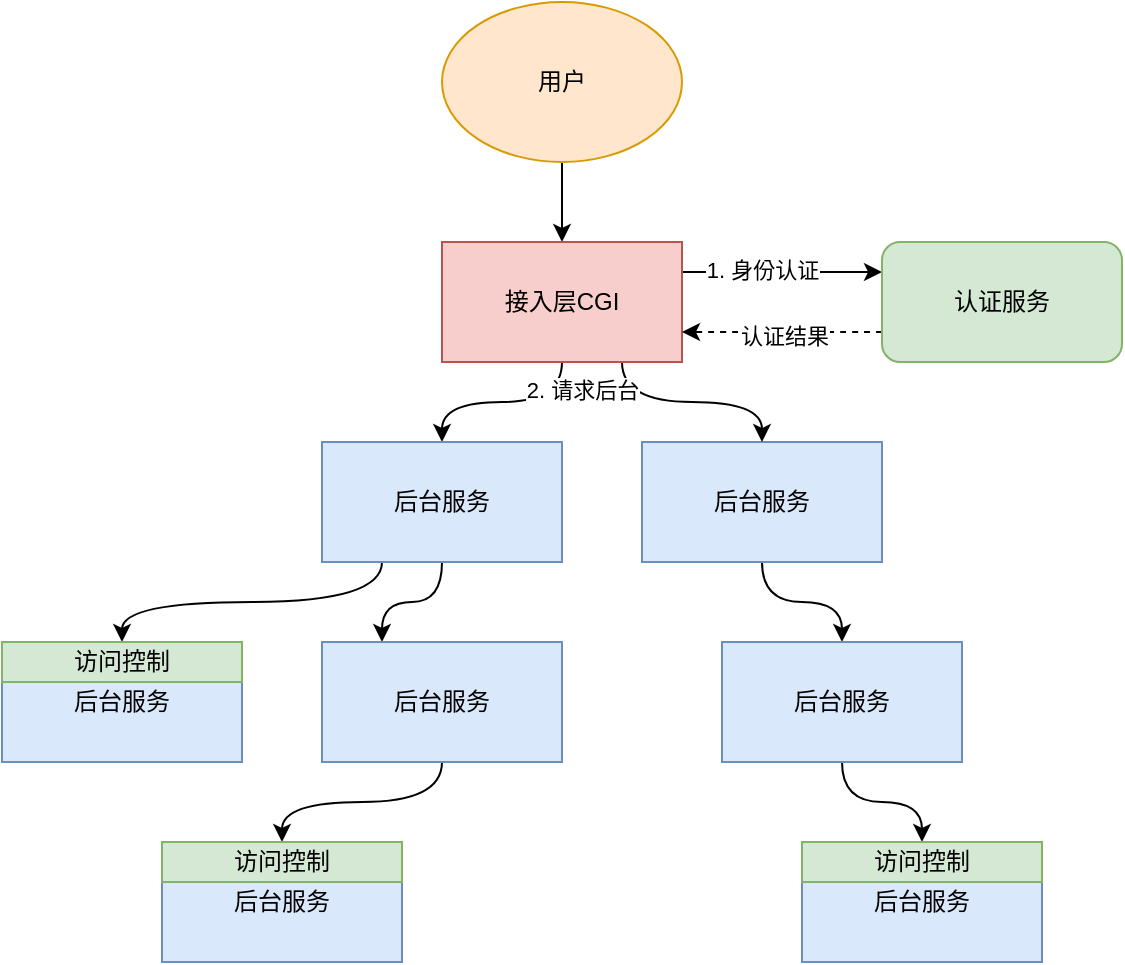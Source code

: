 <mxfile version="14.2.4" type="embed" pages="5">
    <diagram id="t2l9ivrVy0Sge82qfB8s" name="树状散开">
        <mxGraphModel dx="790" dy="357" grid="1" gridSize="10" guides="1" tooltips="1" connect="1" arrows="1" fold="1" page="1" pageScale="1" pageWidth="827" pageHeight="1169" math="0" shadow="0">
            <root>
                <mxCell id="0"/>
                <mxCell id="1" parent="0"/>
                <mxCell id="32" style="edgeStyle=orthogonalEdgeStyle;curved=1;rounded=0;orthogonalLoop=1;jettySize=auto;html=1;exitX=0.5;exitY=1;exitDx=0;exitDy=0;entryX=0.5;entryY=0;entryDx=0;entryDy=0;" parent="1" source="50" target="37" edge="1">
                    <mxGeometry relative="1" as="geometry"/>
                </mxCell>
                <mxCell id="33" style="edgeStyle=orthogonalEdgeStyle;rounded=0;orthogonalLoop=1;jettySize=auto;html=1;exitX=0.5;exitY=1;exitDx=0;exitDy=0;entryX=0.5;entryY=0;entryDx=0;entryDy=0;curved=1;" parent="1" source="34" target="50" edge="1">
                    <mxGeometry relative="1" as="geometry"/>
                </mxCell>
                <mxCell id="34" value="用户" style="ellipse;whiteSpace=wrap;html=1;fillColor=#ffe6cc;strokeColor=#d79b00;" parent="1" vertex="1">
                    <mxGeometry x="340" y="520" width="120" height="80" as="geometry"/>
                </mxCell>
                <mxCell id="35" style="edgeStyle=orthogonalEdgeStyle;curved=1;rounded=0;orthogonalLoop=1;jettySize=auto;html=1;exitX=0.25;exitY=1;exitDx=0;exitDy=0;entryX=0.5;entryY=0;entryDx=0;entryDy=0;" parent="1" source="37" target="49" edge="1">
                    <mxGeometry relative="1" as="geometry"/>
                </mxCell>
                <mxCell id="36" style="edgeStyle=orthogonalEdgeStyle;curved=1;rounded=0;orthogonalLoop=1;jettySize=auto;html=1;exitX=0.5;exitY=1;exitDx=0;exitDy=0;entryX=0.25;entryY=0;entryDx=0;entryDy=0;" parent="1" source="37" target="44" edge="1">
                    <mxGeometry relative="1" as="geometry"/>
                </mxCell>
                <mxCell id="37" value="后台服务" style="rounded=0;whiteSpace=wrap;html=1;fillColor=#dae8fc;strokeColor=#6c8ebf;" parent="1" vertex="1">
                    <mxGeometry x="280" y="740" width="120" height="60" as="geometry"/>
                </mxCell>
                <mxCell id="52" style="edgeStyle=orthogonalEdgeStyle;curved=1;rounded=0;orthogonalLoop=1;jettySize=auto;html=1;exitX=0.5;exitY=1;exitDx=0;exitDy=0;entryX=0.5;entryY=0;entryDx=0;entryDy=0;" parent="1" source="38" target="40" edge="1">
                    <mxGeometry relative="1" as="geometry"/>
                </mxCell>
                <mxCell id="38" value="后台服务" style="rounded=0;whiteSpace=wrap;html=1;fillColor=#dae8fc;strokeColor=#6c8ebf;" parent="1" vertex="1">
                    <mxGeometry x="440" y="740" width="120" height="60" as="geometry"/>
                </mxCell>
                <mxCell id="39" style="edgeStyle=orthogonalEdgeStyle;curved=1;rounded=0;orthogonalLoop=1;jettySize=auto;html=1;exitX=0.5;exitY=1;exitDx=0;exitDy=0;entryX=0.5;entryY=0;entryDx=0;entryDy=0;" parent="1" source="40" target="47" edge="1">
                    <mxGeometry relative="1" as="geometry"/>
                </mxCell>
                <mxCell id="40" value="后台服务" style="rounded=0;whiteSpace=wrap;html=1;fillColor=#dae8fc;strokeColor=#6c8ebf;" parent="1" vertex="1">
                    <mxGeometry x="480" y="840" width="120" height="60" as="geometry"/>
                </mxCell>
                <mxCell id="42" style="edgeStyle=orthogonalEdgeStyle;curved=1;rounded=0;orthogonalLoop=1;jettySize=auto;html=1;exitX=0.5;exitY=1;exitDx=0;exitDy=0;entryX=0.5;entryY=0;entryDx=0;entryDy=0;" parent="1" source="44" target="45" edge="1">
                    <mxGeometry relative="1" as="geometry"/>
                </mxCell>
                <mxCell id="44" value="后台服务" style="rounded=0;whiteSpace=wrap;html=1;fillColor=#dae8fc;strokeColor=#6c8ebf;" parent="1" vertex="1">
                    <mxGeometry x="280" y="840" width="120" height="60" as="geometry"/>
                </mxCell>
                <mxCell id="45" value="后台服务" style="rounded=0;whiteSpace=wrap;html=1;fillColor=#dae8fc;strokeColor=#6c8ebf;" parent="1" vertex="1">
                    <mxGeometry x="200" y="940" width="120" height="60" as="geometry"/>
                </mxCell>
                <mxCell id="47" value="后台服务" style="rounded=0;whiteSpace=wrap;html=1;fillColor=#dae8fc;strokeColor=#6c8ebf;" parent="1" vertex="1">
                    <mxGeometry x="520" y="940" width="120" height="60" as="geometry"/>
                </mxCell>
                <mxCell id="49" value="后台服务" style="rounded=0;whiteSpace=wrap;html=1;fillColor=#dae8fc;strokeColor=#6c8ebf;" parent="1" vertex="1">
                    <mxGeometry x="120" y="840" width="120" height="60" as="geometry"/>
                </mxCell>
                <mxCell id="51" style="edgeStyle=orthogonalEdgeStyle;rounded=0;orthogonalLoop=1;jettySize=auto;html=1;exitX=0.75;exitY=1;exitDx=0;exitDy=0;entryX=0.5;entryY=0;entryDx=0;entryDy=0;curved=1;" parent="1" source="50" target="38" edge="1">
                    <mxGeometry relative="1" as="geometry"/>
                </mxCell>
                <mxCell id="58" value="2. 请求后台" style="edgeLabel;html=1;align=center;verticalAlign=middle;resizable=0;points=[];" parent="51" vertex="1" connectable="0">
                    <mxGeometry x="-0.744" y="5" relative="1" as="geometry">
                        <mxPoint x="-25" as="offset"/>
                    </mxGeometry>
                </mxCell>
                <mxCell id="54" style="edgeStyle=orthogonalEdgeStyle;curved=1;rounded=0;orthogonalLoop=1;jettySize=auto;html=1;exitX=1;exitY=0.25;exitDx=0;exitDy=0;entryX=0;entryY=0.25;entryDx=0;entryDy=0;" parent="1" source="50" target="53" edge="1">
                    <mxGeometry relative="1" as="geometry"/>
                </mxCell>
                <mxCell id="56" value="1. 身份认证" style="edgeLabel;html=1;align=center;verticalAlign=middle;resizable=0;points=[];" parent="54" vertex="1" connectable="0">
                    <mxGeometry x="-0.406" y="1" relative="1" as="geometry">
                        <mxPoint x="10" as="offset"/>
                    </mxGeometry>
                </mxCell>
                <mxCell id="50" value="接入层CGI" style="rounded=0;whiteSpace=wrap;html=1;fillColor=#f8cecc;strokeColor=#b85450;" parent="1" vertex="1">
                    <mxGeometry x="340" y="640" width="120" height="60" as="geometry"/>
                </mxCell>
                <mxCell id="55" style="edgeStyle=orthogonalEdgeStyle;curved=1;rounded=0;orthogonalLoop=1;jettySize=auto;html=1;exitX=0;exitY=0.75;exitDx=0;exitDy=0;entryX=1;entryY=0.75;entryDx=0;entryDy=0;dashed=1;" parent="1" source="53" target="50" edge="1">
                    <mxGeometry relative="1" as="geometry"/>
                </mxCell>
                <mxCell id="62" value="认证结果" style="edgeLabel;html=1;align=center;verticalAlign=middle;resizable=0;points=[];" parent="55" vertex="1" connectable="0">
                    <mxGeometry x="-0.071" y="2" relative="1" as="geometry">
                        <mxPoint x="-2.86" as="offset"/>
                    </mxGeometry>
                </mxCell>
                <mxCell id="53" value="认证服务" style="rounded=1;whiteSpace=wrap;html=1;fillColor=#d5e8d4;strokeColor=#82b366;" parent="1" vertex="1">
                    <mxGeometry x="560" y="640" width="120" height="60" as="geometry"/>
                </mxCell>
                <mxCell id="63" value="访问控制" style="rounded=0;whiteSpace=wrap;html=1;align=center;fillColor=#d5e8d4;strokeColor=#82b366;" parent="1" vertex="1">
                    <mxGeometry x="120" y="840" width="120" height="20" as="geometry"/>
                </mxCell>
                <mxCell id="66" value="访问控制" style="rounded=0;whiteSpace=wrap;html=1;align=center;fillColor=#d5e8d4;strokeColor=#82b366;" parent="1" vertex="1">
                    <mxGeometry x="200" y="940" width="120" height="20" as="geometry"/>
                </mxCell>
                <mxCell id="67" value="访问控制" style="rounded=0;whiteSpace=wrap;html=1;align=center;fillColor=#d5e8d4;strokeColor=#82b366;" parent="1" vertex="1">
                    <mxGeometry x="520" y="940" width="120" height="20" as="geometry"/>
                </mxCell>
            </root>
        </mxGraphModel>
    </diagram>
    <diagram id="HST9kiqxpkBz5hI9HWE9" name="层层传递">
        <mxGraphModel dx="483" dy="357" grid="1" gridSize="10" guides="1" tooltips="1" connect="1" arrows="1" fold="1" page="1" pageScale="1" pageWidth="827" pageHeight="1169" math="0" shadow="0">
            <root>
                <mxCell id="cPwWHmM8qkRHBvmluJ3e-0"/>
                <mxCell id="cPwWHmM8qkRHBvmluJ3e-1" parent="cPwWHmM8qkRHBvmluJ3e-0"/>
                <mxCell id="J4YeNeJ_UbZllBa-aAjY-0" style="edgeStyle=orthogonalEdgeStyle;curved=1;rounded=0;orthogonalLoop=1;jettySize=auto;html=1;exitX=0.5;exitY=1;exitDx=0;exitDy=0;entryX=0.5;entryY=0;entryDx=0;entryDy=0;" parent="cPwWHmM8qkRHBvmluJ3e-1" source="J4YeNeJ_UbZllBa-aAjY-19" target="J4YeNeJ_UbZllBa-aAjY-5" edge="1">
                    <mxGeometry relative="1" as="geometry"/>
                </mxCell>
                <mxCell id="J4YeNeJ_UbZllBa-aAjY-1" style="edgeStyle=orthogonalEdgeStyle;rounded=0;orthogonalLoop=1;jettySize=auto;html=1;exitX=0.5;exitY=1;exitDx=0;exitDy=0;entryX=0.5;entryY=0;entryDx=0;entryDy=0;curved=1;" parent="cPwWHmM8qkRHBvmluJ3e-1" source="J4YeNeJ_UbZllBa-aAjY-2" target="J4YeNeJ_UbZllBa-aAjY-19" edge="1">
                    <mxGeometry relative="1" as="geometry"/>
                </mxCell>
                <mxCell id="J4YeNeJ_UbZllBa-aAjY-2" value="用户" style="ellipse;whiteSpace=wrap;html=1;fillColor=#ffe6cc;strokeColor=#d79b00;" parent="cPwWHmM8qkRHBvmluJ3e-1" vertex="1">
                    <mxGeometry x="340" y="520" width="120" height="80" as="geometry"/>
                </mxCell>
                <mxCell id="J4YeNeJ_UbZllBa-aAjY-3" style="edgeStyle=orthogonalEdgeStyle;curved=1;rounded=0;orthogonalLoop=1;jettySize=auto;html=1;exitX=0.25;exitY=1;exitDx=0;exitDy=0;entryX=0.5;entryY=0;entryDx=0;entryDy=0;" parent="cPwWHmM8qkRHBvmluJ3e-1" source="J4YeNeJ_UbZllBa-aAjY-5" target="J4YeNeJ_UbZllBa-aAjY-14" edge="1">
                    <mxGeometry relative="1" as="geometry"/>
                </mxCell>
                <mxCell id="J4YeNeJ_UbZllBa-aAjY-4" style="edgeStyle=orthogonalEdgeStyle;curved=1;rounded=0;orthogonalLoop=1;jettySize=auto;html=1;exitX=0.5;exitY=1;exitDx=0;exitDy=0;entryX=0.25;entryY=0;entryDx=0;entryDy=0;" parent="cPwWHmM8qkRHBvmluJ3e-1" source="J4YeNeJ_UbZllBa-aAjY-5" target="J4YeNeJ_UbZllBa-aAjY-11" edge="1">
                    <mxGeometry relative="1" as="geometry"/>
                </mxCell>
                <mxCell id="J4YeNeJ_UbZllBa-aAjY-26" style="edgeStyle=orthogonalEdgeStyle;curved=1;rounded=0;orthogonalLoop=1;jettySize=auto;html=1;exitX=0;exitY=0.5;exitDx=0;exitDy=0;entryX=0.25;entryY=0;entryDx=0;entryDy=0;dashed=1;dashPattern=1 1;" parent="cPwWHmM8qkRHBvmluJ3e-1" source="J4YeNeJ_UbZllBa-aAjY-5" target="J4YeNeJ_UbZllBa-aAjY-22" edge="1">
                    <mxGeometry relative="1" as="geometry"/>
                </mxCell>
                <mxCell id="J4YeNeJ_UbZllBa-aAjY-5" value="后台服务" style="rounded=0;whiteSpace=wrap;html=1;fillColor=#dae8fc;strokeColor=#6c8ebf;" parent="cPwWHmM8qkRHBvmluJ3e-1" vertex="1">
                    <mxGeometry x="280" y="740" width="120" height="60" as="geometry"/>
                </mxCell>
                <mxCell id="J4YeNeJ_UbZllBa-aAjY-6" style="edgeStyle=orthogonalEdgeStyle;curved=1;rounded=0;orthogonalLoop=1;jettySize=auto;html=1;exitX=0.5;exitY=1;exitDx=0;exitDy=0;entryX=0.5;entryY=0;entryDx=0;entryDy=0;" parent="cPwWHmM8qkRHBvmluJ3e-1" source="J4YeNeJ_UbZllBa-aAjY-7" target="J4YeNeJ_UbZllBa-aAjY-9" edge="1">
                    <mxGeometry relative="1" as="geometry"/>
                </mxCell>
                <mxCell id="J4YeNeJ_UbZllBa-aAjY-27" style="edgeStyle=orthogonalEdgeStyle;curved=1;rounded=0;orthogonalLoop=1;jettySize=auto;html=1;exitX=0.75;exitY=0;exitDx=0;exitDy=0;entryX=0.25;entryY=1;entryDx=0;entryDy=0;dashed=1;dashPattern=1 1;" parent="cPwWHmM8qkRHBvmluJ3e-1" source="J4YeNeJ_UbZllBa-aAjY-7" target="J4YeNeJ_UbZllBa-aAjY-22" edge="1">
                    <mxGeometry relative="1" as="geometry"/>
                </mxCell>
                <mxCell id="J4YeNeJ_UbZllBa-aAjY-7" value="后台服务" style="rounded=0;whiteSpace=wrap;html=1;fillColor=#dae8fc;strokeColor=#6c8ebf;" parent="cPwWHmM8qkRHBvmluJ3e-1" vertex="1">
                    <mxGeometry x="440" y="740" width="120" height="60" as="geometry"/>
                </mxCell>
                <mxCell id="J4YeNeJ_UbZllBa-aAjY-8" style="edgeStyle=orthogonalEdgeStyle;curved=1;rounded=0;orthogonalLoop=1;jettySize=auto;html=1;exitX=0.5;exitY=1;exitDx=0;exitDy=0;entryX=0.5;entryY=0;entryDx=0;entryDy=0;" parent="cPwWHmM8qkRHBvmluJ3e-1" source="J4YeNeJ_UbZllBa-aAjY-9" target="J4YeNeJ_UbZllBa-aAjY-13" edge="1">
                    <mxGeometry relative="1" as="geometry"/>
                </mxCell>
                <mxCell id="J4YeNeJ_UbZllBa-aAjY-28" style="edgeStyle=orthogonalEdgeStyle;curved=1;rounded=0;orthogonalLoop=1;jettySize=auto;html=1;exitX=0.75;exitY=0;exitDx=0;exitDy=0;entryX=0.5;entryY=1;entryDx=0;entryDy=0;dashed=1;dashPattern=1 1;" parent="cPwWHmM8qkRHBvmluJ3e-1" source="J4YeNeJ_UbZllBa-aAjY-9" target="J4YeNeJ_UbZllBa-aAjY-22" edge="1">
                    <mxGeometry relative="1" as="geometry"/>
                </mxCell>
                <mxCell id="J4YeNeJ_UbZllBa-aAjY-9" value="后台服务" style="rounded=0;whiteSpace=wrap;html=1;fillColor=#dae8fc;strokeColor=#6c8ebf;" parent="cPwWHmM8qkRHBvmluJ3e-1" vertex="1">
                    <mxGeometry x="480" y="840" width="120" height="60" as="geometry"/>
                </mxCell>
                <mxCell id="J4YeNeJ_UbZllBa-aAjY-10" style="edgeStyle=orthogonalEdgeStyle;curved=1;rounded=0;orthogonalLoop=1;jettySize=auto;html=1;exitX=0.5;exitY=1;exitDx=0;exitDy=0;entryX=0.5;entryY=0;entryDx=0;entryDy=0;" parent="cPwWHmM8qkRHBvmluJ3e-1" source="J4YeNeJ_UbZllBa-aAjY-11" target="J4YeNeJ_UbZllBa-aAjY-12" edge="1">
                    <mxGeometry relative="1" as="geometry"/>
                </mxCell>
                <mxCell id="J4YeNeJ_UbZllBa-aAjY-11" value="后台服务" style="rounded=0;whiteSpace=wrap;html=1;fillColor=#dae8fc;strokeColor=#6c8ebf;" parent="cPwWHmM8qkRHBvmluJ3e-1" vertex="1">
                    <mxGeometry x="280" y="840" width="120" height="60" as="geometry"/>
                </mxCell>
                <mxCell id="J4YeNeJ_UbZllBa-aAjY-31" style="edgeStyle=orthogonalEdgeStyle;curved=1;rounded=0;orthogonalLoop=1;jettySize=auto;html=1;exitX=1;exitY=0.5;exitDx=0;exitDy=0;entryX=1;entryY=0.5;entryDx=0;entryDy=0;dashed=1;dashPattern=1 1;" parent="cPwWHmM8qkRHBvmluJ3e-1" source="J4YeNeJ_UbZllBa-aAjY-12" target="J4YeNeJ_UbZllBa-aAjY-22" edge="1">
                    <mxGeometry relative="1" as="geometry"/>
                </mxCell>
                <mxCell id="J4YeNeJ_UbZllBa-aAjY-12" value="后台服务" style="rounded=0;whiteSpace=wrap;html=1;fillColor=#dae8fc;strokeColor=#6c8ebf;" parent="cPwWHmM8qkRHBvmluJ3e-1" vertex="1">
                    <mxGeometry x="200" y="940" width="120" height="60" as="geometry"/>
                </mxCell>
                <mxCell id="J4YeNeJ_UbZllBa-aAjY-13" value="后台服务" style="rounded=0;whiteSpace=wrap;html=1;fillColor=#dae8fc;strokeColor=#6c8ebf;" parent="cPwWHmM8qkRHBvmluJ3e-1" vertex="1">
                    <mxGeometry x="520" y="940" width="120" height="60" as="geometry"/>
                </mxCell>
                <mxCell id="J4YeNeJ_UbZllBa-aAjY-14" value="后台服务" style="rounded=0;whiteSpace=wrap;html=1;fillColor=#dae8fc;strokeColor=#6c8ebf;" parent="cPwWHmM8qkRHBvmluJ3e-1" vertex="1">
                    <mxGeometry x="120" y="840" width="120" height="60" as="geometry"/>
                </mxCell>
                <mxCell id="J4YeNeJ_UbZllBa-aAjY-15" style="edgeStyle=orthogonalEdgeStyle;rounded=0;orthogonalLoop=1;jettySize=auto;html=1;exitX=0.75;exitY=1;exitDx=0;exitDy=0;entryX=0.5;entryY=0;entryDx=0;entryDy=0;curved=1;" parent="cPwWHmM8qkRHBvmluJ3e-1" source="J4YeNeJ_UbZllBa-aAjY-19" target="J4YeNeJ_UbZllBa-aAjY-7" edge="1">
                    <mxGeometry relative="1" as="geometry"/>
                </mxCell>
                <mxCell id="J4YeNeJ_UbZllBa-aAjY-16" value="2. 请求后台" style="edgeLabel;html=1;align=center;verticalAlign=middle;resizable=0;points=[];" parent="J4YeNeJ_UbZllBa-aAjY-15" vertex="1" connectable="0">
                    <mxGeometry x="-0.744" y="5" relative="1" as="geometry">
                        <mxPoint x="-25" as="offset"/>
                    </mxGeometry>
                </mxCell>
                <mxCell id="J4YeNeJ_UbZllBa-aAjY-17" style="edgeStyle=orthogonalEdgeStyle;curved=1;rounded=0;orthogonalLoop=1;jettySize=auto;html=1;exitX=1;exitY=0.25;exitDx=0;exitDy=0;entryX=0;entryY=0.25;entryDx=0;entryDy=0;" parent="cPwWHmM8qkRHBvmluJ3e-1" source="J4YeNeJ_UbZllBa-aAjY-19" target="J4YeNeJ_UbZllBa-aAjY-22" edge="1">
                    <mxGeometry relative="1" as="geometry"/>
                </mxCell>
                <mxCell id="J4YeNeJ_UbZllBa-aAjY-18" value="1. 身份认证" style="edgeLabel;html=1;align=center;verticalAlign=middle;resizable=0;points=[];" parent="J4YeNeJ_UbZllBa-aAjY-17" vertex="1" connectable="0">
                    <mxGeometry x="-0.406" y="1" relative="1" as="geometry">
                        <mxPoint x="10" as="offset"/>
                    </mxGeometry>
                </mxCell>
                <mxCell id="J4YeNeJ_UbZllBa-aAjY-19" value="接入层CGI" style="rounded=0;whiteSpace=wrap;html=1;fillColor=#f8cecc;strokeColor=#b85450;" parent="cPwWHmM8qkRHBvmluJ3e-1" vertex="1">
                    <mxGeometry x="340" y="640" width="120" height="60" as="geometry"/>
                </mxCell>
                <mxCell id="J4YeNeJ_UbZllBa-aAjY-20" style="edgeStyle=orthogonalEdgeStyle;curved=1;rounded=0;orthogonalLoop=1;jettySize=auto;html=1;exitX=0;exitY=0.75;exitDx=0;exitDy=0;entryX=1;entryY=0.75;entryDx=0;entryDy=0;dashed=1;" parent="cPwWHmM8qkRHBvmluJ3e-1" source="J4YeNeJ_UbZllBa-aAjY-22" target="J4YeNeJ_UbZllBa-aAjY-19" edge="1">
                    <mxGeometry relative="1" as="geometry"/>
                </mxCell>
                <mxCell id="J4YeNeJ_UbZllBa-aAjY-21" value="认证结果" style="edgeLabel;html=1;align=center;verticalAlign=middle;resizable=0;points=[];" parent="J4YeNeJ_UbZllBa-aAjY-20" vertex="1" connectable="0">
                    <mxGeometry x="-0.071" y="2" relative="1" as="geometry">
                        <mxPoint x="-2.86" as="offset"/>
                    </mxGeometry>
                </mxCell>
                <mxCell id="J4YeNeJ_UbZllBa-aAjY-22" value="认证服务" style="rounded=1;whiteSpace=wrap;html=1;fillColor=#d5e8d4;strokeColor=#82b366;" parent="cPwWHmM8qkRHBvmluJ3e-1" vertex="1">
                    <mxGeometry x="560" y="640" width="120" height="60" as="geometry"/>
                </mxCell>
                <mxCell id="J4YeNeJ_UbZllBa-aAjY-30" style="edgeStyle=orthogonalEdgeStyle;curved=1;rounded=0;orthogonalLoop=1;jettySize=auto;html=1;exitX=0.25;exitY=0;exitDx=0;exitDy=0;entryX=0.5;entryY=0;entryDx=0;entryDy=0;dashed=1;dashPattern=1 1;" parent="cPwWHmM8qkRHBvmluJ3e-1" source="J4YeNeJ_UbZllBa-aAjY-23" target="J4YeNeJ_UbZllBa-aAjY-22" edge="1">
                    <mxGeometry relative="1" as="geometry"/>
                </mxCell>
                <mxCell id="J4YeNeJ_UbZllBa-aAjY-23" value="访问控制" style="rounded=0;whiteSpace=wrap;html=1;align=center;fillColor=#d5e8d4;strokeColor=#82b366;" parent="cPwWHmM8qkRHBvmluJ3e-1" vertex="1">
                    <mxGeometry x="120" y="840" width="120" height="20" as="geometry"/>
                </mxCell>
                <mxCell id="J4YeNeJ_UbZllBa-aAjY-24" value="访问控制" style="rounded=0;whiteSpace=wrap;html=1;align=center;fillColor=#d5e8d4;strokeColor=#82b366;" parent="cPwWHmM8qkRHBvmluJ3e-1" vertex="1">
                    <mxGeometry x="200" y="940" width="120" height="20" as="geometry"/>
                </mxCell>
                <mxCell id="J4YeNeJ_UbZllBa-aAjY-29" style="edgeStyle=orthogonalEdgeStyle;curved=1;rounded=0;orthogonalLoop=1;jettySize=auto;html=1;exitX=0.75;exitY=0;exitDx=0;exitDy=0;entryX=0.75;entryY=1;entryDx=0;entryDy=0;dashed=1;dashPattern=1 1;" parent="cPwWHmM8qkRHBvmluJ3e-1" source="J4YeNeJ_UbZllBa-aAjY-25" target="J4YeNeJ_UbZllBa-aAjY-22" edge="1">
                    <mxGeometry relative="1" as="geometry"/>
                </mxCell>
                <mxCell id="J4YeNeJ_UbZllBa-aAjY-25" value="访问控制" style="rounded=0;whiteSpace=wrap;html=1;align=center;fillColor=#d5e8d4;strokeColor=#82b366;" parent="cPwWHmM8qkRHBvmluJ3e-1" vertex="1">
                    <mxGeometry x="520" y="940" width="120" height="20" as="geometry"/>
                </mxCell>
            </root>
        </mxGraphModel>
    </diagram>
    <diagram id="5YeiVbOKc8NaGOXNw4Aq" name="各自为政">
        &#xa;
        <mxGraphModel dx="483" dy="613" grid="1" gridSize="10" guides="1" tooltips="1" connect="1" arrows="1" fold="1" page="1" pageScale="1" pageWidth="827" pageHeight="1169" math="0" shadow="0">
            &#xa;
            <root>
                &#xa;
                <mxCell id="y2F1K9lgs6hYwlQMIuu_-0"/>
                &#xa;
                <mxCell id="y2F1K9lgs6hYwlQMIuu_-1" parent="y2F1K9lgs6hYwlQMIuu_-0"/>
                &#xa;
                <mxCell id="mzxCUwvUtwjOgJloeXt8-0" style="edgeStyle=orthogonalEdgeStyle;curved=1;rounded=0;orthogonalLoop=1;jettySize=auto;html=1;exitX=0.5;exitY=1;exitDx=0;exitDy=0;entryX=0.5;entryY=0;entryDx=0;entryDy=0;" edge="1" parent="y2F1K9lgs6hYwlQMIuu_-1" source="mzxCUwvUtwjOgJloeXt8-19" target="mzxCUwvUtwjOgJloeXt8-5">
                    &#xa;
                    <mxGeometry relative="1" as="geometry"/>
                    &#xa;
                </mxCell>
                &#xa;
                <mxCell id="mzxCUwvUtwjOgJloeXt8-1" style="edgeStyle=orthogonalEdgeStyle;rounded=0;orthogonalLoop=1;jettySize=auto;html=1;exitX=0.5;exitY=1;exitDx=0;exitDy=0;entryX=0.5;entryY=0;entryDx=0;entryDy=0;curved=1;" edge="1" parent="y2F1K9lgs6hYwlQMIuu_-1" source="mzxCUwvUtwjOgJloeXt8-2" target="mzxCUwvUtwjOgJloeXt8-19">
                    &#xa;
                    <mxGeometry relative="1" as="geometry"/>
                    &#xa;
                </mxCell>
                &#xa;
                <mxCell id="mzxCUwvUtwjOgJloeXt8-2" value="用户" style="ellipse;whiteSpace=wrap;html=1;fillColor=#ffe6cc;strokeColor=#d79b00;" vertex="1" parent="y2F1K9lgs6hYwlQMIuu_-1">
                    &#xa;
                    <mxGeometry x="340" y="520" width="120" height="80" as="geometry"/>
                    &#xa;
                </mxCell>
                &#xa;
                <mxCell id="mzxCUwvUtwjOgJloeXt8-3" style="edgeStyle=orthogonalEdgeStyle;curved=1;rounded=0;orthogonalLoop=1;jettySize=auto;html=1;exitX=0.25;exitY=1;exitDx=0;exitDy=0;entryX=0.5;entryY=0;entryDx=0;entryDy=0;" edge="1" parent="y2F1K9lgs6hYwlQMIuu_-1" source="mzxCUwvUtwjOgJloeXt8-5" target="mzxCUwvUtwjOgJloeXt8-14">
                    &#xa;
                    <mxGeometry relative="1" as="geometry"/>
                    &#xa;
                </mxCell>
                &#xa;
                <mxCell id="mzxCUwvUtwjOgJloeXt8-26" value="约定RSA公私钥" style="edgeLabel;html=1;align=center;verticalAlign=middle;resizable=0;points=[];" vertex="1" connectable="0" parent="mzxCUwvUtwjOgJloeXt8-3">
                    &#xa;
                    <mxGeometry x="0.21" relative="1" as="geometry">
                        &#xa;
                        <mxPoint x="13" as="offset"/>
                        &#xa;
                    </mxGeometry>
                    &#xa;
                </mxCell>
                &#xa;
                <mxCell id="mzxCUwvUtwjOgJloeXt8-4" style="edgeStyle=orthogonalEdgeStyle;curved=1;rounded=0;orthogonalLoop=1;jettySize=auto;html=1;exitX=0.5;exitY=1;exitDx=0;exitDy=0;entryX=0.25;entryY=0;entryDx=0;entryDy=0;" edge="1" parent="y2F1K9lgs6hYwlQMIuu_-1" source="mzxCUwvUtwjOgJloeXt8-5" target="mzxCUwvUtwjOgJloeXt8-11">
                    &#xa;
                    <mxGeometry relative="1" as="geometry"/>
                    &#xa;
                </mxCell>
                &#xa;
                <mxCell id="mzxCUwvUtwjOgJloeXt8-5" value="后台服务" style="rounded=0;whiteSpace=wrap;html=1;fillColor=#dae8fc;strokeColor=#6c8ebf;" vertex="1" parent="y2F1K9lgs6hYwlQMIuu_-1">
                    &#xa;
                    <mxGeometry x="280" y="740" width="120" height="60" as="geometry"/>
                    &#xa;
                </mxCell>
                &#xa;
                <mxCell id="mzxCUwvUtwjOgJloeXt8-6" style="edgeStyle=orthogonalEdgeStyle;curved=1;rounded=0;orthogonalLoop=1;jettySize=auto;html=1;exitX=0.5;exitY=1;exitDx=0;exitDy=0;entryX=0.5;entryY=0;entryDx=0;entryDy=0;" edge="1" parent="y2F1K9lgs6hYwlQMIuu_-1" source="mzxCUwvUtwjOgJloeXt8-7" target="mzxCUwvUtwjOgJloeXt8-9">
                    &#xa;
                    <mxGeometry relative="1" as="geometry"/>
                    &#xa;
                </mxCell>
                &#xa;
                <mxCell id="mzxCUwvUtwjOgJloeXt8-27" value="约定AES对称密钥" style="edgeLabel;html=1;align=center;verticalAlign=middle;resizable=0;points=[];" vertex="1" connectable="0" parent="mzxCUwvUtwjOgJloeXt8-6">
                    &#xa;
                    <mxGeometry x="-0.19" y="-1" relative="1" as="geometry">
                        &#xa;
                        <mxPoint x="-2" as="offset"/>
                        &#xa;
                    </mxGeometry>
                    &#xa;
                </mxCell>
                &#xa;
                <mxCell id="mzxCUwvUtwjOgJloeXt8-7" value="后台服务" style="rounded=0;whiteSpace=wrap;html=1;fillColor=#dae8fc;strokeColor=#6c8ebf;" vertex="1" parent="y2F1K9lgs6hYwlQMIuu_-1">
                    &#xa;
                    <mxGeometry x="440" y="740" width="120" height="60" as="geometry"/>
                    &#xa;
                </mxCell>
                &#xa;
                <mxCell id="mzxCUwvUtwjOgJloeXt8-8" style="edgeStyle=orthogonalEdgeStyle;curved=1;rounded=0;orthogonalLoop=1;jettySize=auto;html=1;exitX=0.5;exitY=1;exitDx=0;exitDy=0;entryX=0.5;entryY=0;entryDx=0;entryDy=0;" edge="1" parent="y2F1K9lgs6hYwlQMIuu_-1" source="mzxCUwvUtwjOgJloeXt8-9" target="mzxCUwvUtwjOgJloeXt8-13">
                    &#xa;
                    <mxGeometry relative="1" as="geometry"/>
                    &#xa;
                </mxCell>
                &#xa;
                <mxCell id="mzxCUwvUtwjOgJloeXt8-9" value="后台服务" style="rounded=0;whiteSpace=wrap;html=1;fillColor=#dae8fc;strokeColor=#6c8ebf;" vertex="1" parent="y2F1K9lgs6hYwlQMIuu_-1">
                    &#xa;
                    <mxGeometry x="480" y="840" width="120" height="60" as="geometry"/>
                    &#xa;
                </mxCell>
                &#xa;
                <mxCell id="mzxCUwvUtwjOgJloeXt8-10" style="edgeStyle=orthogonalEdgeStyle;curved=1;rounded=0;orthogonalLoop=1;jettySize=auto;html=1;exitX=0.5;exitY=1;exitDx=0;exitDy=0;entryX=0.5;entryY=0;entryDx=0;entryDy=0;" edge="1" parent="y2F1K9lgs6hYwlQMIuu_-1" source="mzxCUwvUtwjOgJloeXt8-11" target="mzxCUwvUtwjOgJloeXt8-12">
                    &#xa;
                    <mxGeometry relative="1" as="geometry"/>
                    &#xa;
                </mxCell>
                &#xa;
                <mxCell id="mzxCUwvUtwjOgJloeXt8-28" value="约定哈希盐" style="edgeLabel;html=1;align=center;verticalAlign=middle;resizable=0;points=[];" vertex="1" connectable="0" parent="mzxCUwvUtwjOgJloeXt8-10">
                    &#xa;
                    <mxGeometry x="-0.007" relative="1" as="geometry">
                        &#xa;
                        <mxPoint as="offset"/>
                        &#xa;
                    </mxGeometry>
                    &#xa;
                </mxCell>
                &#xa;
                <mxCell id="mzxCUwvUtwjOgJloeXt8-11" value="后台服务" style="rounded=0;whiteSpace=wrap;html=1;fillColor=#dae8fc;strokeColor=#6c8ebf;" vertex="1" parent="y2F1K9lgs6hYwlQMIuu_-1">
                    &#xa;
                    <mxGeometry x="280" y="840" width="120" height="60" as="geometry"/>
                    &#xa;
                </mxCell>
                &#xa;
                <mxCell id="mzxCUwvUtwjOgJloeXt8-12" value="后台服务" style="rounded=0;whiteSpace=wrap;html=1;fillColor=#dae8fc;strokeColor=#6c8ebf;" vertex="1" parent="y2F1K9lgs6hYwlQMIuu_-1">
                    &#xa;
                    <mxGeometry x="200" y="940" width="120" height="60" as="geometry"/>
                    &#xa;
                </mxCell>
                &#xa;
                <mxCell id="mzxCUwvUtwjOgJloeXt8-13" value="后台服务" style="rounded=0;whiteSpace=wrap;html=1;fillColor=#dae8fc;strokeColor=#6c8ebf;" vertex="1" parent="y2F1K9lgs6hYwlQMIuu_-1">
                    &#xa;
                    <mxGeometry x="520" y="940" width="120" height="60" as="geometry"/>
                    &#xa;
                </mxCell>
                &#xa;
                <mxCell id="mzxCUwvUtwjOgJloeXt8-14" value="后台服务" style="rounded=0;whiteSpace=wrap;html=1;fillColor=#dae8fc;strokeColor=#6c8ebf;" vertex="1" parent="y2F1K9lgs6hYwlQMIuu_-1">
                    &#xa;
                    <mxGeometry x="120" y="840" width="120" height="60" as="geometry"/>
                    &#xa;
                </mxCell>
                &#xa;
                <mxCell id="mzxCUwvUtwjOgJloeXt8-15" style="edgeStyle=orthogonalEdgeStyle;rounded=0;orthogonalLoop=1;jettySize=auto;html=1;exitX=0.75;exitY=1;exitDx=0;exitDy=0;entryX=0.5;entryY=0;entryDx=0;entryDy=0;curved=1;" edge="1" parent="y2F1K9lgs6hYwlQMIuu_-1" source="mzxCUwvUtwjOgJloeXt8-19" target="mzxCUwvUtwjOgJloeXt8-7">
                    &#xa;
                    <mxGeometry relative="1" as="geometry"/>
                    &#xa;
                </mxCell>
                &#xa;
                <mxCell id="mzxCUwvUtwjOgJloeXt8-16" value="2. 请求后台" style="edgeLabel;html=1;align=center;verticalAlign=middle;resizable=0;points=[];" vertex="1" connectable="0" parent="mzxCUwvUtwjOgJloeXt8-15">
                    &#xa;
                    <mxGeometry x="-0.744" y="5" relative="1" as="geometry">
                        &#xa;
                        <mxPoint x="-25" as="offset"/>
                        &#xa;
                    </mxGeometry>
                    &#xa;
                </mxCell>
                &#xa;
                <mxCell id="mzxCUwvUtwjOgJloeXt8-17" style="edgeStyle=orthogonalEdgeStyle;curved=1;rounded=0;orthogonalLoop=1;jettySize=auto;html=1;exitX=1;exitY=0.25;exitDx=0;exitDy=0;entryX=0;entryY=0.25;entryDx=0;entryDy=0;" edge="1" parent="y2F1K9lgs6hYwlQMIuu_-1" source="mzxCUwvUtwjOgJloeXt8-19" target="mzxCUwvUtwjOgJloeXt8-22">
                    &#xa;
                    <mxGeometry relative="1" as="geometry"/>
                    &#xa;
                </mxCell>
                &#xa;
                <mxCell id="mzxCUwvUtwjOgJloeXt8-18" value="1. 身份认证" style="edgeLabel;html=1;align=center;verticalAlign=middle;resizable=0;points=[];" vertex="1" connectable="0" parent="mzxCUwvUtwjOgJloeXt8-17">
                    &#xa;
                    <mxGeometry x="-0.406" y="1" relative="1" as="geometry">
                        &#xa;
                        <mxPoint x="10" as="offset"/>
                        &#xa;
                    </mxGeometry>
                    &#xa;
                </mxCell>
                &#xa;
                <mxCell id="mzxCUwvUtwjOgJloeXt8-19" value="接入层CGI" style="rounded=0;whiteSpace=wrap;html=1;fillColor=#f8cecc;strokeColor=#b85450;" vertex="1" parent="y2F1K9lgs6hYwlQMIuu_-1">
                    &#xa;
                    <mxGeometry x="340" y="640" width="120" height="60" as="geometry"/>
                    &#xa;
                </mxCell>
                &#xa;
                <mxCell id="mzxCUwvUtwjOgJloeXt8-20" style="edgeStyle=orthogonalEdgeStyle;curved=1;rounded=0;orthogonalLoop=1;jettySize=auto;html=1;exitX=0;exitY=0.75;exitDx=0;exitDy=0;entryX=1;entryY=0.75;entryDx=0;entryDy=0;dashed=1;" edge="1" parent="y2F1K9lgs6hYwlQMIuu_-1" source="mzxCUwvUtwjOgJloeXt8-22" target="mzxCUwvUtwjOgJloeXt8-19">
                    &#xa;
                    <mxGeometry relative="1" as="geometry"/>
                    &#xa;
                </mxCell>
                &#xa;
                <mxCell id="mzxCUwvUtwjOgJloeXt8-21" value="认证结果" style="edgeLabel;html=1;align=center;verticalAlign=middle;resizable=0;points=[];" vertex="1" connectable="0" parent="mzxCUwvUtwjOgJloeXt8-20">
                    &#xa;
                    <mxGeometry x="-0.071" y="2" relative="1" as="geometry">
                        &#xa;
                        <mxPoint x="-2.86" as="offset"/>
                        &#xa;
                    </mxGeometry>
                    &#xa;
                </mxCell>
                &#xa;
                <mxCell id="mzxCUwvUtwjOgJloeXt8-22" value="认证服务" style="rounded=1;whiteSpace=wrap;html=1;fillColor=#d5e8d4;strokeColor=#82b366;" vertex="1" parent="y2F1K9lgs6hYwlQMIuu_-1">
                    &#xa;
                    <mxGeometry x="560" y="640" width="120" height="60" as="geometry"/>
                    &#xa;
                </mxCell>
                &#xa;
                <mxCell id="mzxCUwvUtwjOgJloeXt8-23" value="访问控制" style="rounded=0;whiteSpace=wrap;html=1;align=center;fillColor=#d5e8d4;strokeColor=#82b366;" vertex="1" parent="y2F1K9lgs6hYwlQMIuu_-1">
                    &#xa;
                    <mxGeometry x="120" y="840" width="120" height="20" as="geometry"/>
                    &#xa;
                </mxCell>
                &#xa;
                <mxCell id="mzxCUwvUtwjOgJloeXt8-24" value="访问控制" style="rounded=0;whiteSpace=wrap;html=1;align=center;fillColor=#d5e8d4;strokeColor=#82b366;" vertex="1" parent="y2F1K9lgs6hYwlQMIuu_-1">
                    &#xa;
                    <mxGeometry x="200" y="940" width="120" height="20" as="geometry"/>
                    &#xa;
                </mxCell>
                &#xa;
                <mxCell id="mzxCUwvUtwjOgJloeXt8-25" value="访问控制" style="rounded=0;whiteSpace=wrap;html=1;align=center;fillColor=#d5e8d4;strokeColor=#82b366;" vertex="1" parent="y2F1K9lgs6hYwlQMIuu_-1">
                    &#xa;
                    <mxGeometry x="520" y="940" width="120" height="20" as="geometry"/>
                    &#xa;
                </mxCell>
                &#xa;
            </root>
            &#xa;
        </mxGraphModel>
        &#xa;
    </diagram>
    <diagram id="qa-RVmRsA7KH2BVsJaQY" name="全部认证">
        <mxGraphModel dx="1129" dy="510" grid="1" gridSize="10" guides="1" tooltips="1" connect="1" arrows="1" fold="1" page="1" pageScale="1" pageWidth="827" pageHeight="1169" math="0" shadow="0">
            <root>
                <mxCell id="LFJHZ2pungQJdTZC_e8n-0"/>
                <mxCell id="LFJHZ2pungQJdTZC_e8n-1" parent="LFJHZ2pungQJdTZC_e8n-0"/>
                <mxCell id="LFJHZ2pungQJdTZC_e8n-2" style="edgeStyle=orthogonalEdgeStyle;curved=1;rounded=0;orthogonalLoop=1;jettySize=auto;html=1;exitX=0.5;exitY=1;exitDx=0;exitDy=0;entryX=0.5;entryY=0;entryDx=0;entryDy=0;" edge="1" parent="LFJHZ2pungQJdTZC_e8n-1" source="LFJHZ2pungQJdTZC_e8n-21" target="LFJHZ2pungQJdTZC_e8n-7">
                    <mxGeometry relative="1" as="geometry"/>
                </mxCell>
                <mxCell id="LFJHZ2pungQJdTZC_e8n-3" style="edgeStyle=orthogonalEdgeStyle;rounded=0;orthogonalLoop=1;jettySize=auto;html=1;exitX=0.5;exitY=1;exitDx=0;exitDy=0;entryX=0.5;entryY=0;entryDx=0;entryDy=0;curved=1;" edge="1" parent="LFJHZ2pungQJdTZC_e8n-1" source="LFJHZ2pungQJdTZC_e8n-4" target="LFJHZ2pungQJdTZC_e8n-21">
                    <mxGeometry relative="1" as="geometry"/>
                </mxCell>
                <mxCell id="LFJHZ2pungQJdTZC_e8n-4" value="用户" style="ellipse;whiteSpace=wrap;html=1;fillColor=#ffe6cc;strokeColor=#d79b00;" vertex="1" parent="LFJHZ2pungQJdTZC_e8n-1">
                    <mxGeometry x="340" y="520" width="120" height="80" as="geometry"/>
                </mxCell>
                <mxCell id="LFJHZ2pungQJdTZC_e8n-5" style="edgeStyle=orthogonalEdgeStyle;curved=1;rounded=0;orthogonalLoop=1;jettySize=auto;html=1;exitX=0.25;exitY=1;exitDx=0;exitDy=0;entryX=0.5;entryY=0;entryDx=0;entryDy=0;" edge="1" parent="LFJHZ2pungQJdTZC_e8n-1" source="LFJHZ2pungQJdTZC_e8n-7" target="LFJHZ2pungQJdTZC_e8n-16">
                    <mxGeometry relative="1" as="geometry"/>
                </mxCell>
                <mxCell id="LFJHZ2pungQJdTZC_e8n-6" style="edgeStyle=orthogonalEdgeStyle;curved=1;rounded=0;orthogonalLoop=1;jettySize=auto;html=1;exitX=0.5;exitY=1;exitDx=0;exitDy=0;entryX=0.25;entryY=0;entryDx=0;entryDy=0;" edge="1" parent="LFJHZ2pungQJdTZC_e8n-1" source="LFJHZ2pungQJdTZC_e8n-7" target="LFJHZ2pungQJdTZC_e8n-13">
                    <mxGeometry relative="1" as="geometry"/>
                </mxCell>
                <mxCell id="LFJHZ2pungQJdTZC_e8n-7" value="后台服务" style="rounded=0;whiteSpace=wrap;html=1;fillColor=#dae8fc;strokeColor=#6c8ebf;" vertex="1" parent="LFJHZ2pungQJdTZC_e8n-1">
                    <mxGeometry x="280" y="740" width="120" height="60" as="geometry"/>
                </mxCell>
                <mxCell id="LFJHZ2pungQJdTZC_e8n-8" style="edgeStyle=orthogonalEdgeStyle;curved=1;rounded=0;orthogonalLoop=1;jettySize=auto;html=1;exitX=0.5;exitY=1;exitDx=0;exitDy=0;entryX=0.5;entryY=0;entryDx=0;entryDy=0;" edge="1" parent="LFJHZ2pungQJdTZC_e8n-1" source="LFJHZ2pungQJdTZC_e8n-9" target="LFJHZ2pungQJdTZC_e8n-11">
                    <mxGeometry relative="1" as="geometry"/>
                </mxCell>
                <mxCell id="LFJHZ2pungQJdTZC_e8n-9" value="后台服务" style="rounded=0;whiteSpace=wrap;html=1;fillColor=#dae8fc;strokeColor=#6c8ebf;" vertex="1" parent="LFJHZ2pungQJdTZC_e8n-1">
                    <mxGeometry x="440" y="740" width="120" height="60" as="geometry"/>
                </mxCell>
                <mxCell id="LFJHZ2pungQJdTZC_e8n-10" style="edgeStyle=orthogonalEdgeStyle;curved=1;rounded=0;orthogonalLoop=1;jettySize=auto;html=1;exitX=0.5;exitY=1;exitDx=0;exitDy=0;entryX=0.5;entryY=0;entryDx=0;entryDy=0;" edge="1" parent="LFJHZ2pungQJdTZC_e8n-1" source="LFJHZ2pungQJdTZC_e8n-11" target="LFJHZ2pungQJdTZC_e8n-15">
                    <mxGeometry relative="1" as="geometry"/>
                </mxCell>
                <mxCell id="LFJHZ2pungQJdTZC_e8n-11" value="后台服务" style="rounded=0;whiteSpace=wrap;html=1;fillColor=#dae8fc;strokeColor=#6c8ebf;" vertex="1" parent="LFJHZ2pungQJdTZC_e8n-1">
                    <mxGeometry x="480" y="840" width="120" height="60" as="geometry"/>
                </mxCell>
                <mxCell id="LFJHZ2pungQJdTZC_e8n-12" style="edgeStyle=orthogonalEdgeStyle;curved=1;rounded=0;orthogonalLoop=1;jettySize=auto;html=1;exitX=0.5;exitY=1;exitDx=0;exitDy=0;entryX=0.5;entryY=0;entryDx=0;entryDy=0;" edge="1" parent="LFJHZ2pungQJdTZC_e8n-1" source="LFJHZ2pungQJdTZC_e8n-13" target="LFJHZ2pungQJdTZC_e8n-14">
                    <mxGeometry relative="1" as="geometry"/>
                </mxCell>
                <mxCell id="LFJHZ2pungQJdTZC_e8n-13" value="后台服务" style="rounded=0;whiteSpace=wrap;html=1;fillColor=#dae8fc;strokeColor=#6c8ebf;" vertex="1" parent="LFJHZ2pungQJdTZC_e8n-1">
                    <mxGeometry x="280" y="840" width="120" height="60" as="geometry"/>
                </mxCell>
                <mxCell id="LFJHZ2pungQJdTZC_e8n-14" value="后台服务" style="rounded=0;whiteSpace=wrap;html=1;fillColor=#dae8fc;strokeColor=#6c8ebf;" vertex="1" parent="LFJHZ2pungQJdTZC_e8n-1">
                    <mxGeometry x="200" y="940" width="120" height="60" as="geometry"/>
                </mxCell>
                <mxCell id="LFJHZ2pungQJdTZC_e8n-15" value="后台服务" style="rounded=0;whiteSpace=wrap;html=1;fillColor=#dae8fc;strokeColor=#6c8ebf;" vertex="1" parent="LFJHZ2pungQJdTZC_e8n-1">
                    <mxGeometry x="520" y="940" width="120" height="60" as="geometry"/>
                </mxCell>
                <mxCell id="LFJHZ2pungQJdTZC_e8n-16" value="后台服务" style="rounded=0;whiteSpace=wrap;html=1;fillColor=#dae8fc;strokeColor=#6c8ebf;" vertex="1" parent="LFJHZ2pungQJdTZC_e8n-1">
                    <mxGeometry x="120" y="840" width="120" height="60" as="geometry"/>
                </mxCell>
                <mxCell id="LFJHZ2pungQJdTZC_e8n-17" style="edgeStyle=orthogonalEdgeStyle;rounded=0;orthogonalLoop=1;jettySize=auto;html=1;exitX=0.75;exitY=1;exitDx=0;exitDy=0;entryX=0.5;entryY=0;entryDx=0;entryDy=0;curved=1;" edge="1" parent="LFJHZ2pungQJdTZC_e8n-1" source="LFJHZ2pungQJdTZC_e8n-21" target="LFJHZ2pungQJdTZC_e8n-9">
                    <mxGeometry relative="1" as="geometry"/>
                </mxCell>
                <mxCell id="LFJHZ2pungQJdTZC_e8n-18" value="2. 请求后台" style="edgeLabel;html=1;align=center;verticalAlign=middle;resizable=0;points=[];" vertex="1" connectable="0" parent="LFJHZ2pungQJdTZC_e8n-17">
                    <mxGeometry x="-0.744" y="5" relative="1" as="geometry">
                        <mxPoint x="-25" as="offset"/>
                    </mxGeometry>
                </mxCell>
                <mxCell id="LFJHZ2pungQJdTZC_e8n-19" style="edgeStyle=orthogonalEdgeStyle;curved=1;rounded=0;orthogonalLoop=1;jettySize=auto;html=1;exitX=1;exitY=0.25;exitDx=0;exitDy=0;entryX=0;entryY=0.25;entryDx=0;entryDy=0;" edge="1" parent="LFJHZ2pungQJdTZC_e8n-1" source="LFJHZ2pungQJdTZC_e8n-21" target="LFJHZ2pungQJdTZC_e8n-24">
                    <mxGeometry relative="1" as="geometry"/>
                </mxCell>
                <mxCell id="LFJHZ2pungQJdTZC_e8n-20" value="1. 身份认证" style="edgeLabel;html=1;align=center;verticalAlign=middle;resizable=0;points=[];" vertex="1" connectable="0" parent="LFJHZ2pungQJdTZC_e8n-19">
                    <mxGeometry x="-0.406" y="1" relative="1" as="geometry">
                        <mxPoint x="10" as="offset"/>
                    </mxGeometry>
                </mxCell>
                <mxCell id="LFJHZ2pungQJdTZC_e8n-21" value="接入层CGI" style="rounded=0;whiteSpace=wrap;html=1;fillColor=#f8cecc;strokeColor=#b85450;" vertex="1" parent="LFJHZ2pungQJdTZC_e8n-1">
                    <mxGeometry x="340" y="640" width="120" height="60" as="geometry"/>
                </mxCell>
                <mxCell id="LFJHZ2pungQJdTZC_e8n-22" style="edgeStyle=orthogonalEdgeStyle;curved=1;rounded=0;orthogonalLoop=1;jettySize=auto;html=1;exitX=0;exitY=0.75;exitDx=0;exitDy=0;entryX=1;entryY=0.75;entryDx=0;entryDy=0;dashed=1;" edge="1" parent="LFJHZ2pungQJdTZC_e8n-1" source="LFJHZ2pungQJdTZC_e8n-24" target="LFJHZ2pungQJdTZC_e8n-21">
                    <mxGeometry relative="1" as="geometry"/>
                </mxCell>
                <mxCell id="LFJHZ2pungQJdTZC_e8n-23" value="认证结果" style="edgeLabel;html=1;align=center;verticalAlign=middle;resizable=0;points=[];" vertex="1" connectable="0" parent="LFJHZ2pungQJdTZC_e8n-22">
                    <mxGeometry x="-0.071" y="2" relative="1" as="geometry">
                        <mxPoint x="-2.86" as="offset"/>
                    </mxGeometry>
                </mxCell>
                <mxCell id="LFJHZ2pungQJdTZC_e8n-24" value="认证服务" style="rounded=1;whiteSpace=wrap;html=1;fillColor=#d5e8d4;strokeColor=#82b366;" vertex="1" parent="LFJHZ2pungQJdTZC_e8n-1">
                    <mxGeometry x="560" y="640" width="120" height="60" as="geometry"/>
                </mxCell>
                <mxCell id="LFJHZ2pungQJdTZC_e8n-25" value="身份认证" style="rounded=0;whiteSpace=wrap;html=1;align=center;fillColor=#d5e8d4;strokeColor=#82b366;" vertex="1" parent="LFJHZ2pungQJdTZC_e8n-1">
                    <mxGeometry x="120" y="840" width="120" height="20" as="geometry"/>
                </mxCell>
                <mxCell id="LFJHZ2pungQJdTZC_e8n-28" value="身份认证" style="rounded=0;whiteSpace=wrap;html=1;align=center;fillColor=#d5e8d4;strokeColor=#82b366;" vertex="1" parent="LFJHZ2pungQJdTZC_e8n-1">
                    <mxGeometry x="200" y="940" width="120" height="20" as="geometry"/>
                </mxCell>
                <mxCell id="LFJHZ2pungQJdTZC_e8n-29" value="身份认证" style="rounded=0;whiteSpace=wrap;html=1;align=center;fillColor=#d5e8d4;strokeColor=#82b366;" vertex="1" parent="LFJHZ2pungQJdTZC_e8n-1">
                    <mxGeometry x="280" y="740" width="120" height="20" as="geometry"/>
                </mxCell>
                <mxCell id="LFJHZ2pungQJdTZC_e8n-30" value="身份认证" style="rounded=0;whiteSpace=wrap;html=1;align=center;fillColor=#d5e8d4;strokeColor=#82b366;" vertex="1" parent="LFJHZ2pungQJdTZC_e8n-1">
                    <mxGeometry x="440" y="740" width="120" height="20" as="geometry"/>
                </mxCell>
                <mxCell id="LFJHZ2pungQJdTZC_e8n-31" value="身份认证" style="rounded=0;whiteSpace=wrap;html=1;align=center;fillColor=#d5e8d4;strokeColor=#82b366;" vertex="1" parent="LFJHZ2pungQJdTZC_e8n-1">
                    <mxGeometry x="480" y="840" width="120" height="20" as="geometry"/>
                </mxCell>
                <mxCell id="LFJHZ2pungQJdTZC_e8n-32" value="身份认证" style="rounded=0;whiteSpace=wrap;html=1;align=center;fillColor=#d5e8d4;strokeColor=#82b366;" vertex="1" parent="LFJHZ2pungQJdTZC_e8n-1">
                    <mxGeometry x="280" y="840" width="120" height="20" as="geometry"/>
                </mxCell>
                <mxCell id="LFJHZ2pungQJdTZC_e8n-33" value="身份认证" style="rounded=0;whiteSpace=wrap;html=1;align=center;fillColor=#d5e8d4;strokeColor=#82b366;" vertex="1" parent="LFJHZ2pungQJdTZC_e8n-1">
                    <mxGeometry x="520" y="940" width="120" height="20" as="geometry"/>
                </mxCell>
            </root>
        </mxGraphModel>
    </diagram>
    <diagram id="wP_SBPk9FC8Dyy9PMIR1" name="信任的传递">
        <mxGraphModel dx="790" dy="357" grid="1" gridSize="10" guides="1" tooltips="1" connect="1" arrows="1" fold="1" page="1" pageScale="1" pageWidth="827" pageHeight="1169" math="0" shadow="0">
            <root>
                <mxCell id="Ou4AN7puHMImjEJy08ZQ-0"/>
                <mxCell id="Ou4AN7puHMImjEJy08ZQ-1" parent="Ou4AN7puHMImjEJy08ZQ-0"/>
                <mxCell id="Ou4AN7puHMImjEJy08ZQ-2" style="edgeStyle=orthogonalEdgeStyle;curved=1;rounded=0;orthogonalLoop=1;jettySize=auto;html=1;exitX=0.5;exitY=1;exitDx=0;exitDy=0;entryX=0.5;entryY=0;entryDx=0;entryDy=0;" edge="1" parent="Ou4AN7puHMImjEJy08ZQ-1" source="Ou4AN7puHMImjEJy08ZQ-28" target="Ou4AN7puHMImjEJy08ZQ-10">
                    <mxGeometry relative="1" as="geometry"/>
                </mxCell>
                <mxCell id="Ou4AN7puHMImjEJy08ZQ-3" value="认证结果" style="edgeLabel;html=1;align=center;verticalAlign=middle;resizable=0;points=[];" vertex="1" connectable="0" parent="Ou4AN7puHMImjEJy08ZQ-2">
                    <mxGeometry x="0.298" y="1" relative="1" as="geometry">
                        <mxPoint x="5" as="offset"/>
                    </mxGeometry>
                </mxCell>
                <mxCell id="Ou4AN7puHMImjEJy08ZQ-4" style="edgeStyle=orthogonalEdgeStyle;rounded=0;orthogonalLoop=1;jettySize=auto;html=1;exitX=0.5;exitY=1;exitDx=0;exitDy=0;entryX=0.5;entryY=0;entryDx=0;entryDy=0;curved=1;" edge="1" parent="Ou4AN7puHMImjEJy08ZQ-1" source="Ou4AN7puHMImjEJy08ZQ-5" target="Ou4AN7puHMImjEJy08ZQ-28">
                    <mxGeometry relative="1" as="geometry"/>
                </mxCell>
                <mxCell id="Ou4AN7puHMImjEJy08ZQ-5" value="用户" style="ellipse;whiteSpace=wrap;html=1;fillColor=#ffe6cc;strokeColor=#d79b00;" vertex="1" parent="Ou4AN7puHMImjEJy08ZQ-1">
                    <mxGeometry x="340" y="520" width="120" height="80" as="geometry"/>
                </mxCell>
                <mxCell id="Ou4AN7puHMImjEJy08ZQ-6" style="edgeStyle=orthogonalEdgeStyle;curved=1;rounded=0;orthogonalLoop=1;jettySize=auto;html=1;exitX=0.25;exitY=1;exitDx=0;exitDy=0;entryX=0.5;entryY=0;entryDx=0;entryDy=0;" edge="1" parent="Ou4AN7puHMImjEJy08ZQ-1" source="Ou4AN7puHMImjEJy08ZQ-10" target="Ou4AN7puHMImjEJy08ZQ-22">
                    <mxGeometry relative="1" as="geometry"/>
                </mxCell>
                <mxCell id="Ou4AN7puHMImjEJy08ZQ-7" value="认证结果" style="edgeLabel;html=1;align=center;verticalAlign=middle;resizable=0;points=[];" vertex="1" connectable="0" parent="Ou4AN7puHMImjEJy08ZQ-6">
                    <mxGeometry x="0.211" y="-1" relative="1" as="geometry">
                        <mxPoint x="13" as="offset"/>
                    </mxGeometry>
                </mxCell>
                <mxCell id="Ou4AN7puHMImjEJy08ZQ-8" style="edgeStyle=orthogonalEdgeStyle;curved=1;rounded=0;orthogonalLoop=1;jettySize=auto;html=1;exitX=0.5;exitY=1;exitDx=0;exitDy=0;entryX=0.25;entryY=0;entryDx=0;entryDy=0;" edge="1" parent="Ou4AN7puHMImjEJy08ZQ-1" source="Ou4AN7puHMImjEJy08ZQ-10" target="Ou4AN7puHMImjEJy08ZQ-19">
                    <mxGeometry relative="1" as="geometry"/>
                </mxCell>
                <mxCell id="Ou4AN7puHMImjEJy08ZQ-9" value="认证结果" style="edgeLabel;html=1;align=center;verticalAlign=middle;resizable=0;points=[];" vertex="1" connectable="0" parent="Ou4AN7puHMImjEJy08ZQ-8">
                    <mxGeometry x="-0.088" y="-1" relative="1" as="geometry">
                        <mxPoint x="2" as="offset"/>
                    </mxGeometry>
                </mxCell>
                <mxCell id="Ou4AN7puHMImjEJy08ZQ-10" value="后台服务" style="rounded=0;whiteSpace=wrap;html=1;fillColor=#dae8fc;strokeColor=#6c8ebf;" vertex="1" parent="Ou4AN7puHMImjEJy08ZQ-1">
                    <mxGeometry x="280" y="740" width="120" height="60" as="geometry"/>
                </mxCell>
                <mxCell id="Ou4AN7puHMImjEJy08ZQ-11" style="edgeStyle=orthogonalEdgeStyle;curved=1;rounded=0;orthogonalLoop=1;jettySize=auto;html=1;exitX=0.5;exitY=1;exitDx=0;exitDy=0;entryX=0.5;entryY=0;entryDx=0;entryDy=0;" edge="1" parent="Ou4AN7puHMImjEJy08ZQ-1" source="Ou4AN7puHMImjEJy08ZQ-13" target="Ou4AN7puHMImjEJy08ZQ-16">
                    <mxGeometry relative="1" as="geometry"/>
                </mxCell>
                <mxCell id="Ou4AN7puHMImjEJy08ZQ-12" value="认证结果" style="edgeLabel;html=1;align=center;verticalAlign=middle;resizable=0;points=[];" vertex="1" connectable="0" parent="Ou4AN7puHMImjEJy08ZQ-11">
                    <mxGeometry x="-0.603" y="3" relative="1" as="geometry">
                        <mxPoint x="17" y="4" as="offset"/>
                    </mxGeometry>
                </mxCell>
                <mxCell id="Ou4AN7puHMImjEJy08ZQ-13" value="后台服务" style="rounded=0;whiteSpace=wrap;html=1;fillColor=#dae8fc;strokeColor=#6c8ebf;" vertex="1" parent="Ou4AN7puHMImjEJy08ZQ-1">
                    <mxGeometry x="440" y="740" width="120" height="60" as="geometry"/>
                </mxCell>
                <mxCell id="Ou4AN7puHMImjEJy08ZQ-14" style="edgeStyle=orthogonalEdgeStyle;curved=1;rounded=0;orthogonalLoop=1;jettySize=auto;html=1;exitX=0.5;exitY=1;exitDx=0;exitDy=0;entryX=0.5;entryY=0;entryDx=0;entryDy=0;" edge="1" parent="Ou4AN7puHMImjEJy08ZQ-1" source="Ou4AN7puHMImjEJy08ZQ-16" target="Ou4AN7puHMImjEJy08ZQ-21">
                    <mxGeometry relative="1" as="geometry"/>
                </mxCell>
                <mxCell id="Ou4AN7puHMImjEJy08ZQ-15" value="认证结果" style="edgeLabel;html=1;align=center;verticalAlign=middle;resizable=0;points=[];" vertex="1" connectable="0" parent="Ou4AN7puHMImjEJy08ZQ-14">
                    <mxGeometry x="0.177" y="1" relative="1" as="geometry">
                        <mxPoint x="-7" as="offset"/>
                    </mxGeometry>
                </mxCell>
                <mxCell id="Ou4AN7puHMImjEJy08ZQ-16" value="后台服务" style="rounded=0;whiteSpace=wrap;html=1;fillColor=#dae8fc;strokeColor=#6c8ebf;" vertex="1" parent="Ou4AN7puHMImjEJy08ZQ-1">
                    <mxGeometry x="480" y="840" width="120" height="60" as="geometry"/>
                </mxCell>
                <mxCell id="Ou4AN7puHMImjEJy08ZQ-17" style="edgeStyle=orthogonalEdgeStyle;curved=1;rounded=0;orthogonalLoop=1;jettySize=auto;html=1;exitX=0.5;exitY=1;exitDx=0;exitDy=0;entryX=0.5;entryY=0;entryDx=0;entryDy=0;" edge="1" parent="Ou4AN7puHMImjEJy08ZQ-1" source="Ou4AN7puHMImjEJy08ZQ-19" target="Ou4AN7puHMImjEJy08ZQ-20">
                    <mxGeometry relative="1" as="geometry"/>
                </mxCell>
                <mxCell id="Ou4AN7puHMImjEJy08ZQ-18" value="认证结果" style="edgeLabel;html=1;align=center;verticalAlign=middle;resizable=0;points=[];" vertex="1" connectable="0" parent="Ou4AN7puHMImjEJy08ZQ-17">
                    <mxGeometry x="-0.101" y="-1" relative="1" as="geometry">
                        <mxPoint as="offset"/>
                    </mxGeometry>
                </mxCell>
                <mxCell id="Ou4AN7puHMImjEJy08ZQ-19" value="后台服务" style="rounded=0;whiteSpace=wrap;html=1;fillColor=#dae8fc;strokeColor=#6c8ebf;" vertex="1" parent="Ou4AN7puHMImjEJy08ZQ-1">
                    <mxGeometry x="280" y="840" width="120" height="60" as="geometry"/>
                </mxCell>
                <mxCell id="Ou4AN7puHMImjEJy08ZQ-20" value="后台服务" style="rounded=0;whiteSpace=wrap;html=1;fillColor=#dae8fc;strokeColor=#6c8ebf;" vertex="1" parent="Ou4AN7puHMImjEJy08ZQ-1">
                    <mxGeometry x="200" y="940" width="120" height="60" as="geometry"/>
                </mxCell>
                <mxCell id="Ou4AN7puHMImjEJy08ZQ-21" value="后台服务" style="rounded=0;whiteSpace=wrap;html=1;fillColor=#dae8fc;strokeColor=#6c8ebf;" vertex="1" parent="Ou4AN7puHMImjEJy08ZQ-1">
                    <mxGeometry x="520" y="940" width="120" height="60" as="geometry"/>
                </mxCell>
                <mxCell id="Ou4AN7puHMImjEJy08ZQ-22" value="后台服务" style="rounded=0;whiteSpace=wrap;html=1;fillColor=#dae8fc;strokeColor=#6c8ebf;" vertex="1" parent="Ou4AN7puHMImjEJy08ZQ-1">
                    <mxGeometry x="120" y="840" width="120" height="60" as="geometry"/>
                </mxCell>
                <mxCell id="Ou4AN7puHMImjEJy08ZQ-23" style="edgeStyle=orthogonalEdgeStyle;rounded=0;orthogonalLoop=1;jettySize=auto;html=1;exitX=0.75;exitY=1;exitDx=0;exitDy=0;entryX=0.5;entryY=0;entryDx=0;entryDy=0;curved=1;" edge="1" parent="Ou4AN7puHMImjEJy08ZQ-1" source="Ou4AN7puHMImjEJy08ZQ-28" target="Ou4AN7puHMImjEJy08ZQ-13">
                    <mxGeometry relative="1" as="geometry"/>
                </mxCell>
                <mxCell id="Ou4AN7puHMImjEJy08ZQ-24" value="2. 请求后台" style="edgeLabel;html=1;align=center;verticalAlign=middle;resizable=0;points=[];" vertex="1" connectable="0" parent="Ou4AN7puHMImjEJy08ZQ-23">
                    <mxGeometry x="-0.744" y="5" relative="1" as="geometry">
                        <mxPoint x="-25" y="-4" as="offset"/>
                    </mxGeometry>
                </mxCell>
                <mxCell id="Ou4AN7puHMImjEJy08ZQ-25" value="认证结果" style="edgeLabel;html=1;align=center;verticalAlign=middle;resizable=0;points=[];" vertex="1" connectable="0" parent="Ou4AN7puHMImjEJy08ZQ-23">
                    <mxGeometry x="0.147" y="-1" relative="1" as="geometry">
                        <mxPoint x="-3" as="offset"/>
                    </mxGeometry>
                </mxCell>
                <mxCell id="Ou4AN7puHMImjEJy08ZQ-26" style="edgeStyle=orthogonalEdgeStyle;curved=1;rounded=0;orthogonalLoop=1;jettySize=auto;html=1;exitX=1;exitY=0.25;exitDx=0;exitDy=0;entryX=0;entryY=0.25;entryDx=0;entryDy=0;" edge="1" parent="Ou4AN7puHMImjEJy08ZQ-1" source="Ou4AN7puHMImjEJy08ZQ-28" target="Ou4AN7puHMImjEJy08ZQ-31">
                    <mxGeometry relative="1" as="geometry"/>
                </mxCell>
                <mxCell id="Ou4AN7puHMImjEJy08ZQ-27" value="1. 身份认证" style="edgeLabel;html=1;align=center;verticalAlign=middle;resizable=0;points=[];" vertex="1" connectable="0" parent="Ou4AN7puHMImjEJy08ZQ-26">
                    <mxGeometry x="-0.406" y="1" relative="1" as="geometry">
                        <mxPoint x="10" as="offset"/>
                    </mxGeometry>
                </mxCell>
                <mxCell id="Ou4AN7puHMImjEJy08ZQ-28" value="接入层CGI" style="rounded=0;whiteSpace=wrap;html=1;fillColor=#f8cecc;strokeColor=#b85450;" vertex="1" parent="Ou4AN7puHMImjEJy08ZQ-1">
                    <mxGeometry x="340" y="640" width="120" height="60" as="geometry"/>
                </mxCell>
                <mxCell id="Ou4AN7puHMImjEJy08ZQ-29" style="edgeStyle=orthogonalEdgeStyle;curved=1;rounded=0;orthogonalLoop=1;jettySize=auto;html=1;exitX=0;exitY=0.75;exitDx=0;exitDy=0;entryX=1;entryY=0.75;entryDx=0;entryDy=0;dashed=1;" edge="1" parent="Ou4AN7puHMImjEJy08ZQ-1" source="Ou4AN7puHMImjEJy08ZQ-31" target="Ou4AN7puHMImjEJy08ZQ-28">
                    <mxGeometry relative="1" as="geometry"/>
                </mxCell>
                <mxCell id="Ou4AN7puHMImjEJy08ZQ-30" value="认证结果" style="edgeLabel;html=1;align=center;verticalAlign=middle;resizable=0;points=[];" vertex="1" connectable="0" parent="Ou4AN7puHMImjEJy08ZQ-29">
                    <mxGeometry x="-0.071" y="2" relative="1" as="geometry">
                        <mxPoint x="-2.86" as="offset"/>
                    </mxGeometry>
                </mxCell>
                <mxCell id="Ou4AN7puHMImjEJy08ZQ-31" value="认证服务" style="rounded=1;whiteSpace=wrap;html=1;fillColor=#d5e8d4;strokeColor=#82b366;" vertex="1" parent="Ou4AN7puHMImjEJy08ZQ-1">
                    <mxGeometry x="560" y="640" width="120" height="60" as="geometry"/>
                </mxCell>
                <mxCell id="Ou4AN7puHMImjEJy08ZQ-32" value="身份认证" style="rounded=0;whiteSpace=wrap;html=1;align=center;fillColor=#d5e8d4;strokeColor=#82b366;" vertex="1" parent="Ou4AN7puHMImjEJy08ZQ-1">
                    <mxGeometry x="120" y="840" width="120" height="20" as="geometry"/>
                </mxCell>
                <mxCell id="Ou4AN7puHMImjEJy08ZQ-33" value="身份认证" style="rounded=0;whiteSpace=wrap;html=1;align=center;fillColor=#d5e8d4;strokeColor=#82b366;" vertex="1" parent="Ou4AN7puHMImjEJy08ZQ-1">
                    <mxGeometry x="200" y="940" width="120" height="20" as="geometry"/>
                </mxCell>
                <mxCell id="Ou4AN7puHMImjEJy08ZQ-34" value="身份认证" style="rounded=0;whiteSpace=wrap;html=1;align=center;fillColor=#d5e8d4;strokeColor=#82b366;" vertex="1" parent="Ou4AN7puHMImjEJy08ZQ-1">
                    <mxGeometry x="280" y="740" width="120" height="20" as="geometry"/>
                </mxCell>
                <mxCell id="Ou4AN7puHMImjEJy08ZQ-35" value="身份认证" style="rounded=0;whiteSpace=wrap;html=1;align=center;fillColor=#d5e8d4;strokeColor=#82b366;" vertex="1" parent="Ou4AN7puHMImjEJy08ZQ-1">
                    <mxGeometry x="440" y="740" width="120" height="20" as="geometry"/>
                </mxCell>
                <mxCell id="Ou4AN7puHMImjEJy08ZQ-36" value="身份认证" style="rounded=0;whiteSpace=wrap;html=1;align=center;fillColor=#d5e8d4;strokeColor=#82b366;" vertex="1" parent="Ou4AN7puHMImjEJy08ZQ-1">
                    <mxGeometry x="480" y="840" width="120" height="20" as="geometry"/>
                </mxCell>
                <mxCell id="Ou4AN7puHMImjEJy08ZQ-37" value="身份认证" style="rounded=0;whiteSpace=wrap;html=1;align=center;fillColor=#d5e8d4;strokeColor=#82b366;" vertex="1" parent="Ou4AN7puHMImjEJy08ZQ-1">
                    <mxGeometry x="280" y="840" width="120" height="20" as="geometry"/>
                </mxCell>
                <mxCell id="Ou4AN7puHMImjEJy08ZQ-38" value="身份认证" style="rounded=0;whiteSpace=wrap;html=1;align=center;fillColor=#d5e8d4;strokeColor=#82b366;" vertex="1" parent="Ou4AN7puHMImjEJy08ZQ-1">
                    <mxGeometry x="520" y="940" width="120" height="20" as="geometry"/>
                </mxCell>
            </root>
        </mxGraphModel>
    </diagram>
</mxfile>